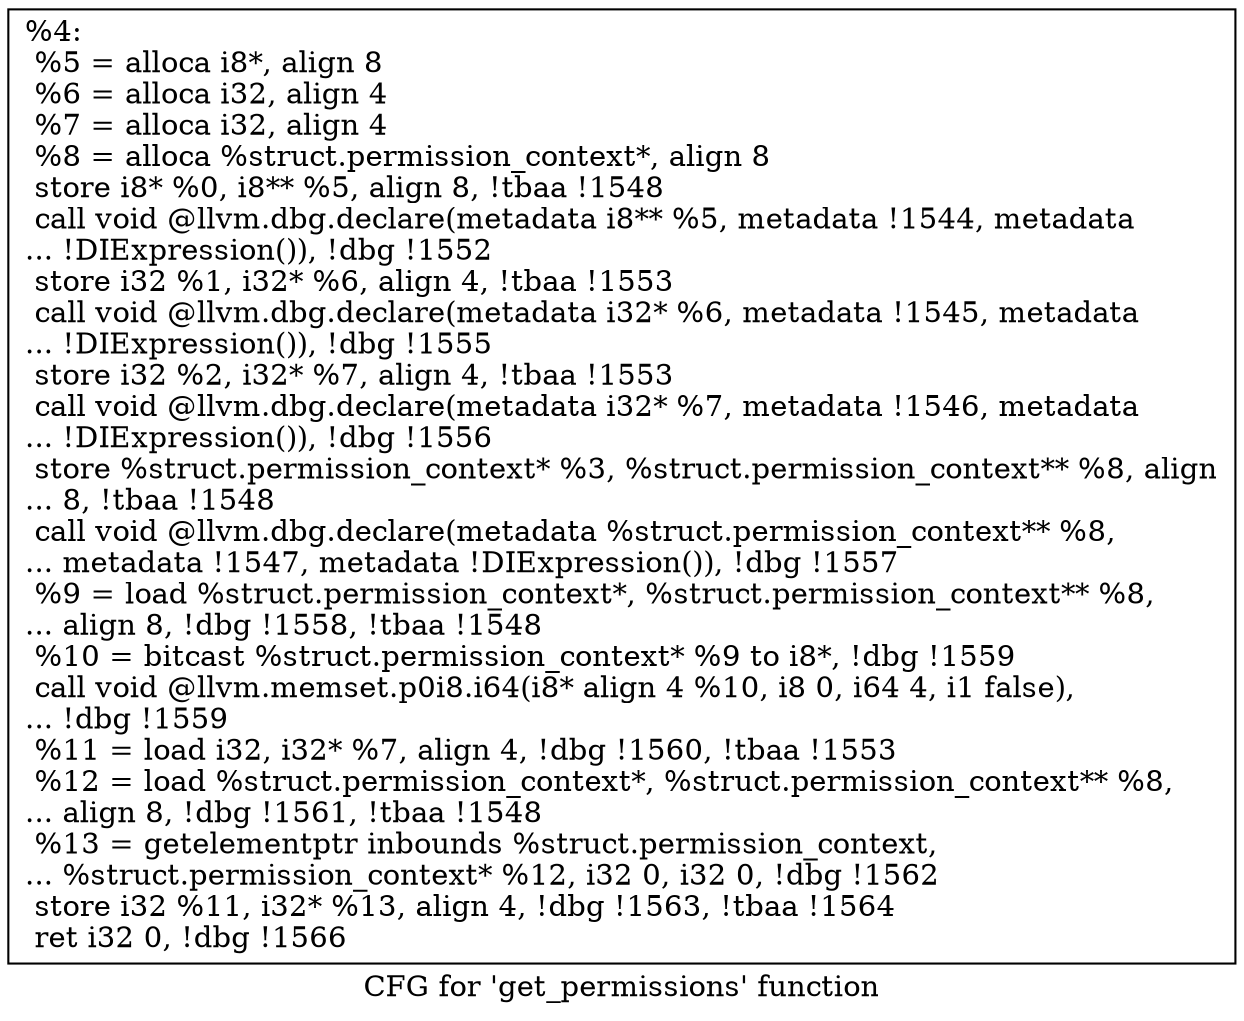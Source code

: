 digraph "CFG for 'get_permissions' function" {
	label="CFG for 'get_permissions' function";

	Node0x2c47900 [shape=record,label="{%4:\l  %5 = alloca i8*, align 8\l  %6 = alloca i32, align 4\l  %7 = alloca i32, align 4\l  %8 = alloca %struct.permission_context*, align 8\l  store i8* %0, i8** %5, align 8, !tbaa !1548\l  call void @llvm.dbg.declare(metadata i8** %5, metadata !1544, metadata\l... !DIExpression()), !dbg !1552\l  store i32 %1, i32* %6, align 4, !tbaa !1553\l  call void @llvm.dbg.declare(metadata i32* %6, metadata !1545, metadata\l... !DIExpression()), !dbg !1555\l  store i32 %2, i32* %7, align 4, !tbaa !1553\l  call void @llvm.dbg.declare(metadata i32* %7, metadata !1546, metadata\l... !DIExpression()), !dbg !1556\l  store %struct.permission_context* %3, %struct.permission_context** %8, align\l... 8, !tbaa !1548\l  call void @llvm.dbg.declare(metadata %struct.permission_context** %8,\l... metadata !1547, metadata !DIExpression()), !dbg !1557\l  %9 = load %struct.permission_context*, %struct.permission_context** %8,\l... align 8, !dbg !1558, !tbaa !1548\l  %10 = bitcast %struct.permission_context* %9 to i8*, !dbg !1559\l  call void @llvm.memset.p0i8.i64(i8* align 4 %10, i8 0, i64 4, i1 false),\l... !dbg !1559\l  %11 = load i32, i32* %7, align 4, !dbg !1560, !tbaa !1553\l  %12 = load %struct.permission_context*, %struct.permission_context** %8,\l... align 8, !dbg !1561, !tbaa !1548\l  %13 = getelementptr inbounds %struct.permission_context,\l... %struct.permission_context* %12, i32 0, i32 0, !dbg !1562\l  store i32 %11, i32* %13, align 4, !dbg !1563, !tbaa !1564\l  ret i32 0, !dbg !1566\l}"];
}
